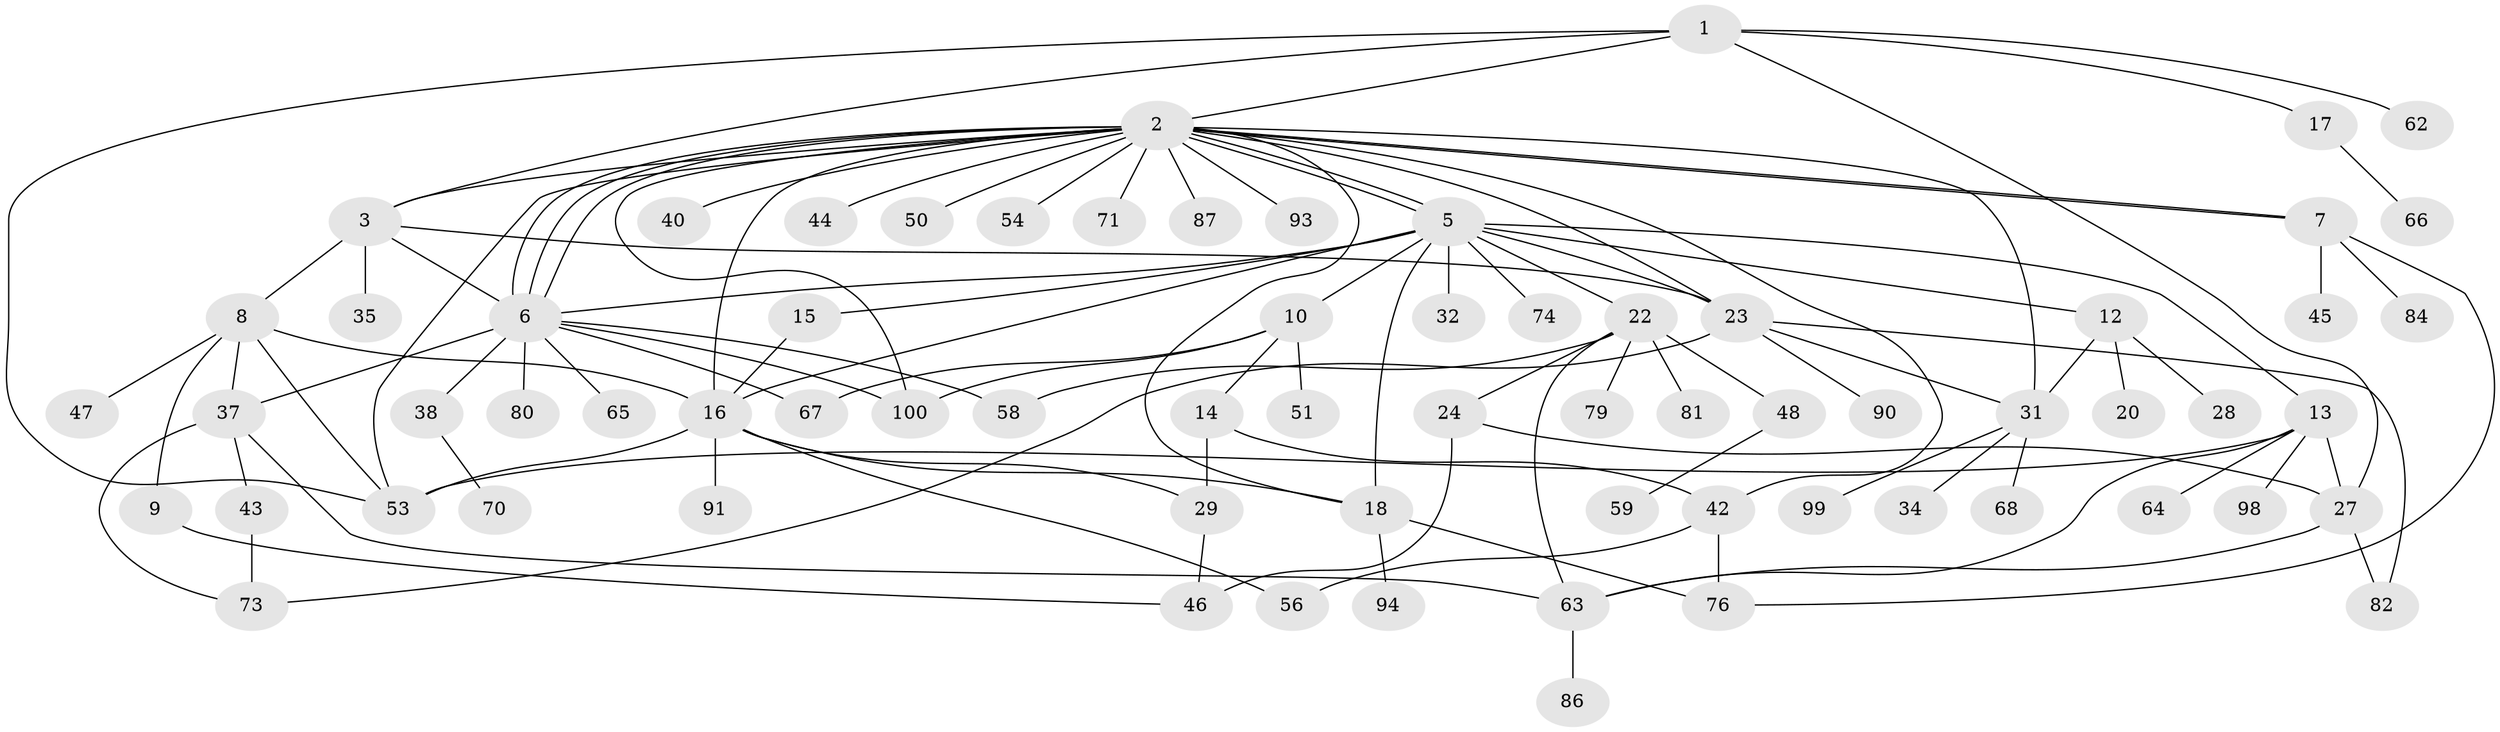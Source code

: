 // original degree distribution, {7: 0.02, 26: 0.01, 6: 0.03, 1: 0.43, 8: 0.03, 13: 0.01, 5: 0.06, 4: 0.08, 2: 0.19, 3: 0.13, 9: 0.01}
// Generated by graph-tools (version 1.1) at 2025/38/02/21/25 10:38:54]
// undirected, 70 vertices, 109 edges
graph export_dot {
graph [start="1"]
  node [color=gray90,style=filled];
  1 [super="+60"];
  2 [super="+4"];
  3 [super="+33"];
  5 [super="+11"];
  6 [super="+26"];
  7 [super="+72"];
  8 [super="+25"];
  9;
  10 [super="+30"];
  12 [super="+89"];
  13 [super="+21"];
  14;
  15;
  16 [super="+36"];
  17 [super="+19"];
  18 [super="+41"];
  20;
  22 [super="+88"];
  23 [super="+92"];
  24;
  27 [super="+77"];
  28 [super="+49"];
  29 [super="+55"];
  31 [super="+85"];
  32;
  34;
  35;
  37 [super="+39"];
  38 [super="+61"];
  40 [super="+57"];
  42 [super="+96"];
  43 [super="+75"];
  44;
  45;
  46 [super="+52"];
  47;
  48;
  50;
  51;
  53 [super="+83"];
  54;
  56;
  58;
  59;
  62;
  63;
  64;
  65 [super="+78"];
  66;
  67 [super="+69"];
  68;
  70;
  71;
  73;
  74;
  76 [super="+97"];
  79;
  80;
  81;
  82 [super="+95"];
  84;
  86;
  87;
  90;
  91;
  93;
  94;
  98;
  99;
  100;
  1 -- 2;
  1 -- 3;
  1 -- 17;
  1 -- 62;
  1 -- 27;
  1 -- 53;
  2 -- 3;
  2 -- 5;
  2 -- 5;
  2 -- 6;
  2 -- 6;
  2 -- 6;
  2 -- 7;
  2 -- 7;
  2 -- 16;
  2 -- 18;
  2 -- 23;
  2 -- 31;
  2 -- 40;
  2 -- 42 [weight=2];
  2 -- 44;
  2 -- 50;
  2 -- 54;
  2 -- 71;
  2 -- 87;
  2 -- 93;
  2 -- 100;
  2 -- 53;
  3 -- 6;
  3 -- 8;
  3 -- 23;
  3 -- 35;
  5 -- 6;
  5 -- 10 [weight=2];
  5 -- 12;
  5 -- 13;
  5 -- 22;
  5 -- 32;
  5 -- 74;
  5 -- 15;
  5 -- 16;
  5 -- 23;
  5 -- 18;
  6 -- 37 [weight=2];
  6 -- 38;
  6 -- 58;
  6 -- 65;
  6 -- 67;
  6 -- 80;
  6 -- 100;
  7 -- 45;
  7 -- 84;
  7 -- 76;
  8 -- 9;
  8 -- 16;
  8 -- 47;
  8 -- 37;
  8 -- 53;
  9 -- 46;
  10 -- 14;
  10 -- 67;
  10 -- 51;
  10 -- 100;
  12 -- 20;
  12 -- 28;
  12 -- 31;
  13 -- 27;
  13 -- 53;
  13 -- 98;
  13 -- 64;
  13 -- 63;
  14 -- 29;
  14 -- 42;
  15 -- 16;
  16 -- 18;
  16 -- 56;
  16 -- 91;
  16 -- 29;
  16 -- 53;
  17 -- 66;
  18 -- 94;
  18 -- 76;
  22 -- 24;
  22 -- 48;
  22 -- 58;
  22 -- 63;
  22 -- 79;
  22 -- 81;
  23 -- 31;
  23 -- 82;
  23 -- 90;
  23 -- 73;
  24 -- 27;
  24 -- 46;
  27 -- 63;
  27 -- 82;
  29 -- 46;
  31 -- 34;
  31 -- 68;
  31 -- 99;
  37 -- 43;
  37 -- 63;
  37 -- 73;
  38 -- 70;
  42 -- 56;
  42 -- 76;
  43 -- 73;
  48 -- 59;
  63 -- 86;
}
